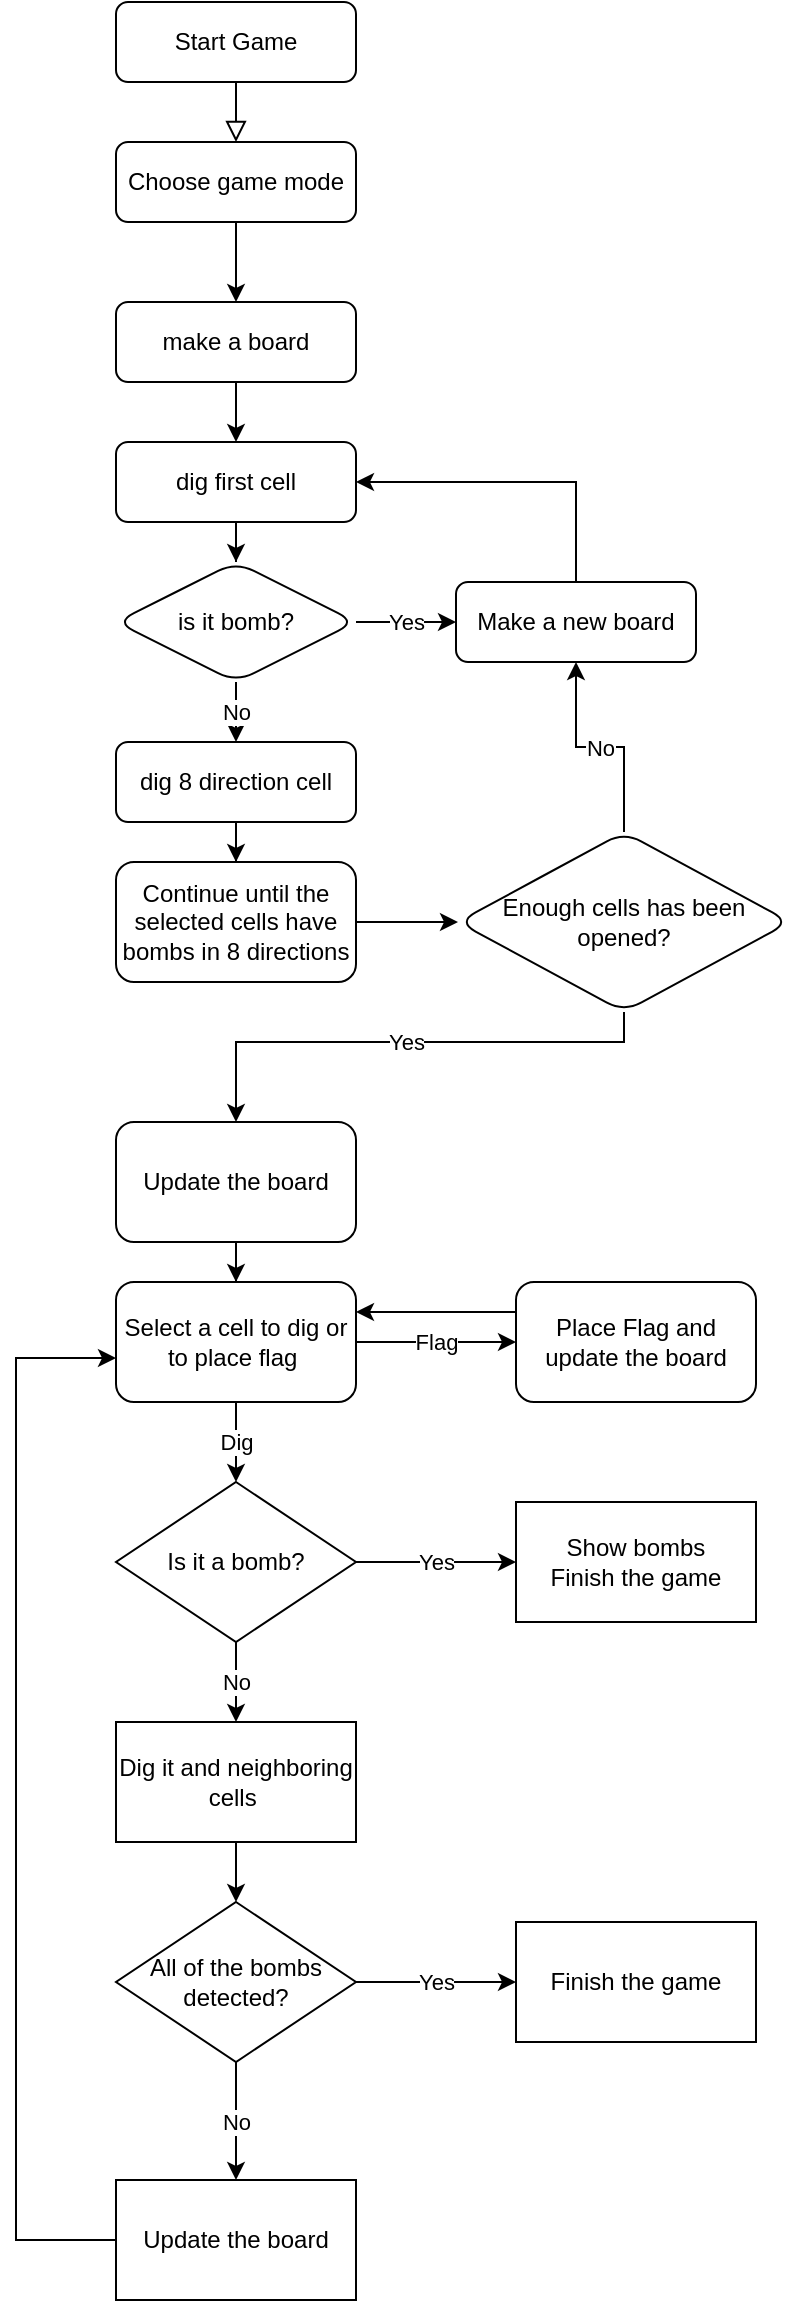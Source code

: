 <mxfile version="17.2.4" type="github">
  <diagram id="C5RBs43oDa-KdzZeNtuy" name="Page-1">
    <mxGraphModel dx="946" dy="646" grid="1" gridSize="10" guides="1" tooltips="1" connect="1" arrows="1" fold="1" page="1" pageScale="1" pageWidth="827" pageHeight="1169" math="0" shadow="0">
      <root>
        <mxCell id="WIyWlLk6GJQsqaUBKTNV-0" />
        <mxCell id="WIyWlLk6GJQsqaUBKTNV-1" parent="WIyWlLk6GJQsqaUBKTNV-0" />
        <mxCell id="WIyWlLk6GJQsqaUBKTNV-2" value="" style="rounded=0;html=1;jettySize=auto;orthogonalLoop=1;fontSize=11;endArrow=block;endFill=0;endSize=8;strokeWidth=1;shadow=0;labelBackgroundColor=none;edgeStyle=orthogonalEdgeStyle;" parent="WIyWlLk6GJQsqaUBKTNV-1" source="WIyWlLk6GJQsqaUBKTNV-3" target="IKgTBr2gHRtP3Sj3UkmN-0" edge="1">
          <mxGeometry relative="1" as="geometry">
            <mxPoint x="220" y="170" as="targetPoint" />
          </mxGeometry>
        </mxCell>
        <mxCell id="WIyWlLk6GJQsqaUBKTNV-3" value="Start Game" style="rounded=1;whiteSpace=wrap;html=1;fontSize=12;glass=0;strokeWidth=1;shadow=0;" parent="WIyWlLk6GJQsqaUBKTNV-1" vertex="1">
          <mxGeometry x="160" y="80" width="120" height="40" as="geometry" />
        </mxCell>
        <mxCell id="IKgTBr2gHRtP3Sj3UkmN-7" value="" style="edgeStyle=orthogonalEdgeStyle;rounded=0;orthogonalLoop=1;jettySize=auto;html=1;" edge="1" parent="WIyWlLk6GJQsqaUBKTNV-1" source="IKgTBr2gHRtP3Sj3UkmN-0" target="IKgTBr2gHRtP3Sj3UkmN-6">
          <mxGeometry relative="1" as="geometry" />
        </mxCell>
        <mxCell id="IKgTBr2gHRtP3Sj3UkmN-0" value="Choose game mode" style="rounded=1;whiteSpace=wrap;html=1;" vertex="1" parent="WIyWlLk6GJQsqaUBKTNV-1">
          <mxGeometry x="160" y="150" width="120" height="40" as="geometry" />
        </mxCell>
        <mxCell id="IKgTBr2gHRtP3Sj3UkmN-9" value="" style="edgeStyle=orthogonalEdgeStyle;rounded=0;orthogonalLoop=1;jettySize=auto;html=1;" edge="1" parent="WIyWlLk6GJQsqaUBKTNV-1" source="IKgTBr2gHRtP3Sj3UkmN-6" target="IKgTBr2gHRtP3Sj3UkmN-8">
          <mxGeometry relative="1" as="geometry" />
        </mxCell>
        <mxCell id="IKgTBr2gHRtP3Sj3UkmN-6" value="make a board" style="whiteSpace=wrap;html=1;rounded=1;" vertex="1" parent="WIyWlLk6GJQsqaUBKTNV-1">
          <mxGeometry x="160" y="230" width="120" height="40" as="geometry" />
        </mxCell>
        <mxCell id="IKgTBr2gHRtP3Sj3UkmN-11" value="" style="edgeStyle=orthogonalEdgeStyle;rounded=0;orthogonalLoop=1;jettySize=auto;html=1;" edge="1" parent="WIyWlLk6GJQsqaUBKTNV-1" source="IKgTBr2gHRtP3Sj3UkmN-8" target="IKgTBr2gHRtP3Sj3UkmN-10">
          <mxGeometry relative="1" as="geometry" />
        </mxCell>
        <mxCell id="IKgTBr2gHRtP3Sj3UkmN-8" value="dig first cell" style="whiteSpace=wrap;html=1;rounded=1;" vertex="1" parent="WIyWlLk6GJQsqaUBKTNV-1">
          <mxGeometry x="160" y="300" width="120" height="40" as="geometry" />
        </mxCell>
        <mxCell id="IKgTBr2gHRtP3Sj3UkmN-14" value="No" style="edgeStyle=orthogonalEdgeStyle;rounded=0;orthogonalLoop=1;jettySize=auto;html=1;" edge="1" parent="WIyWlLk6GJQsqaUBKTNV-1" source="IKgTBr2gHRtP3Sj3UkmN-10" target="IKgTBr2gHRtP3Sj3UkmN-13">
          <mxGeometry relative="1" as="geometry" />
        </mxCell>
        <mxCell id="IKgTBr2gHRtP3Sj3UkmN-17" value="Yes" style="edgeStyle=orthogonalEdgeStyle;rounded=0;orthogonalLoop=1;jettySize=auto;html=1;" edge="1" parent="WIyWlLk6GJQsqaUBKTNV-1" source="IKgTBr2gHRtP3Sj3UkmN-10" target="IKgTBr2gHRtP3Sj3UkmN-16">
          <mxGeometry relative="1" as="geometry" />
        </mxCell>
        <mxCell id="IKgTBr2gHRtP3Sj3UkmN-10" value="is it bomb?" style="rhombus;whiteSpace=wrap;html=1;rounded=1;" vertex="1" parent="WIyWlLk6GJQsqaUBKTNV-1">
          <mxGeometry x="160" y="360" width="120" height="60" as="geometry" />
        </mxCell>
        <mxCell id="IKgTBr2gHRtP3Sj3UkmN-12" style="edgeStyle=orthogonalEdgeStyle;rounded=0;orthogonalLoop=1;jettySize=auto;html=1;exitX=0.5;exitY=1;exitDx=0;exitDy=0;" edge="1" parent="WIyWlLk6GJQsqaUBKTNV-1" source="IKgTBr2gHRtP3Sj3UkmN-0" target="IKgTBr2gHRtP3Sj3UkmN-0">
          <mxGeometry relative="1" as="geometry" />
        </mxCell>
        <mxCell id="IKgTBr2gHRtP3Sj3UkmN-20" value="" style="edgeStyle=orthogonalEdgeStyle;rounded=0;orthogonalLoop=1;jettySize=auto;html=1;" edge="1" parent="WIyWlLk6GJQsqaUBKTNV-1" source="IKgTBr2gHRtP3Sj3UkmN-13" target="IKgTBr2gHRtP3Sj3UkmN-19">
          <mxGeometry relative="1" as="geometry" />
        </mxCell>
        <mxCell id="IKgTBr2gHRtP3Sj3UkmN-13" value="dig 8 direction cell" style="whiteSpace=wrap;html=1;rounded=1;" vertex="1" parent="WIyWlLk6GJQsqaUBKTNV-1">
          <mxGeometry x="160" y="450" width="120" height="40" as="geometry" />
        </mxCell>
        <mxCell id="IKgTBr2gHRtP3Sj3UkmN-18" style="edgeStyle=orthogonalEdgeStyle;rounded=0;orthogonalLoop=1;jettySize=auto;html=1;entryX=1;entryY=0.5;entryDx=0;entryDy=0;" edge="1" parent="WIyWlLk6GJQsqaUBKTNV-1" source="IKgTBr2gHRtP3Sj3UkmN-16" target="IKgTBr2gHRtP3Sj3UkmN-8">
          <mxGeometry relative="1" as="geometry">
            <mxPoint x="390" y="330" as="targetPoint" />
            <Array as="points">
              <mxPoint x="390" y="320" />
            </Array>
          </mxGeometry>
        </mxCell>
        <mxCell id="IKgTBr2gHRtP3Sj3UkmN-16" value="Make a new board" style="whiteSpace=wrap;html=1;rounded=1;" vertex="1" parent="WIyWlLk6GJQsqaUBKTNV-1">
          <mxGeometry x="330" y="370" width="120" height="40" as="geometry" />
        </mxCell>
        <mxCell id="IKgTBr2gHRtP3Sj3UkmN-22" value="" style="edgeStyle=orthogonalEdgeStyle;rounded=0;orthogonalLoop=1;jettySize=auto;html=1;" edge="1" parent="WIyWlLk6GJQsqaUBKTNV-1" source="IKgTBr2gHRtP3Sj3UkmN-19" target="IKgTBr2gHRtP3Sj3UkmN-21">
          <mxGeometry relative="1" as="geometry" />
        </mxCell>
        <mxCell id="IKgTBr2gHRtP3Sj3UkmN-19" value="Continue until the selected cells have bombs in 8 directions" style="whiteSpace=wrap;html=1;rounded=1;" vertex="1" parent="WIyWlLk6GJQsqaUBKTNV-1">
          <mxGeometry x="160" y="510" width="120" height="60" as="geometry" />
        </mxCell>
        <mxCell id="IKgTBr2gHRtP3Sj3UkmN-23" value="No" style="edgeStyle=orthogonalEdgeStyle;rounded=0;orthogonalLoop=1;jettySize=auto;html=1;" edge="1" parent="WIyWlLk6GJQsqaUBKTNV-1" source="IKgTBr2gHRtP3Sj3UkmN-21" target="IKgTBr2gHRtP3Sj3UkmN-16">
          <mxGeometry relative="1" as="geometry" />
        </mxCell>
        <mxCell id="IKgTBr2gHRtP3Sj3UkmN-27" value="Yes" style="edgeStyle=orthogonalEdgeStyle;rounded=0;orthogonalLoop=1;jettySize=auto;html=1;" edge="1" parent="WIyWlLk6GJQsqaUBKTNV-1" source="IKgTBr2gHRtP3Sj3UkmN-21" target="IKgTBr2gHRtP3Sj3UkmN-26">
          <mxGeometry relative="1" as="geometry">
            <Array as="points">
              <mxPoint x="414" y="600" />
              <mxPoint x="220" y="600" />
            </Array>
          </mxGeometry>
        </mxCell>
        <mxCell id="IKgTBr2gHRtP3Sj3UkmN-21" value="Enough cells has been opened?" style="rhombus;whiteSpace=wrap;html=1;rounded=1;" vertex="1" parent="WIyWlLk6GJQsqaUBKTNV-1">
          <mxGeometry x="331" y="495" width="166" height="90" as="geometry" />
        </mxCell>
        <mxCell id="IKgTBr2gHRtP3Sj3UkmN-29" value="" style="edgeStyle=orthogonalEdgeStyle;rounded=0;orthogonalLoop=1;jettySize=auto;html=1;" edge="1" parent="WIyWlLk6GJQsqaUBKTNV-1" source="IKgTBr2gHRtP3Sj3UkmN-26" target="IKgTBr2gHRtP3Sj3UkmN-28">
          <mxGeometry relative="1" as="geometry" />
        </mxCell>
        <mxCell id="IKgTBr2gHRtP3Sj3UkmN-26" value="Update the board" style="whiteSpace=wrap;html=1;rounded=1;" vertex="1" parent="WIyWlLk6GJQsqaUBKTNV-1">
          <mxGeometry x="160" y="640" width="120" height="60" as="geometry" />
        </mxCell>
        <mxCell id="IKgTBr2gHRtP3Sj3UkmN-31" value="Flag" style="edgeStyle=orthogonalEdgeStyle;rounded=0;orthogonalLoop=1;jettySize=auto;html=1;" edge="1" parent="WIyWlLk6GJQsqaUBKTNV-1" source="IKgTBr2gHRtP3Sj3UkmN-28" target="IKgTBr2gHRtP3Sj3UkmN-30">
          <mxGeometry relative="1" as="geometry" />
        </mxCell>
        <mxCell id="IKgTBr2gHRtP3Sj3UkmN-37" value="Dig" style="edgeStyle=orthogonalEdgeStyle;rounded=0;orthogonalLoop=1;jettySize=auto;html=1;entryX=0.5;entryY=0;entryDx=0;entryDy=0;" edge="1" parent="WIyWlLk6GJQsqaUBKTNV-1" source="IKgTBr2gHRtP3Sj3UkmN-28" target="IKgTBr2gHRtP3Sj3UkmN-42">
          <mxGeometry relative="1" as="geometry">
            <mxPoint x="220" y="820" as="targetPoint" />
          </mxGeometry>
        </mxCell>
        <mxCell id="IKgTBr2gHRtP3Sj3UkmN-28" value="Select a cell to dig or to place flag&amp;nbsp;" style="whiteSpace=wrap;html=1;rounded=1;" vertex="1" parent="WIyWlLk6GJQsqaUBKTNV-1">
          <mxGeometry x="160" y="720" width="120" height="60" as="geometry" />
        </mxCell>
        <mxCell id="IKgTBr2gHRtP3Sj3UkmN-32" style="edgeStyle=orthogonalEdgeStyle;rounded=0;orthogonalLoop=1;jettySize=auto;html=1;entryX=1;entryY=0.25;entryDx=0;entryDy=0;" edge="1" parent="WIyWlLk6GJQsqaUBKTNV-1" source="IKgTBr2gHRtP3Sj3UkmN-30" target="IKgTBr2gHRtP3Sj3UkmN-28">
          <mxGeometry relative="1" as="geometry">
            <Array as="points">
              <mxPoint x="330" y="735" />
              <mxPoint x="330" y="735" />
            </Array>
          </mxGeometry>
        </mxCell>
        <mxCell id="IKgTBr2gHRtP3Sj3UkmN-30" value="Place Flag and update the board" style="whiteSpace=wrap;html=1;rounded=1;" vertex="1" parent="WIyWlLk6GJQsqaUBKTNV-1">
          <mxGeometry x="360" y="720" width="120" height="60" as="geometry" />
        </mxCell>
        <mxCell id="IKgTBr2gHRtP3Sj3UkmN-45" value="Yes" style="edgeStyle=orthogonalEdgeStyle;rounded=0;orthogonalLoop=1;jettySize=auto;html=1;" edge="1" parent="WIyWlLk6GJQsqaUBKTNV-1" source="IKgTBr2gHRtP3Sj3UkmN-42" target="IKgTBr2gHRtP3Sj3UkmN-44">
          <mxGeometry relative="1" as="geometry" />
        </mxCell>
        <mxCell id="IKgTBr2gHRtP3Sj3UkmN-49" value="No" style="edgeStyle=orthogonalEdgeStyle;rounded=0;orthogonalLoop=1;jettySize=auto;html=1;" edge="1" parent="WIyWlLk6GJQsqaUBKTNV-1" source="IKgTBr2gHRtP3Sj3UkmN-42" target="IKgTBr2gHRtP3Sj3UkmN-48">
          <mxGeometry relative="1" as="geometry" />
        </mxCell>
        <mxCell id="IKgTBr2gHRtP3Sj3UkmN-42" value="Is it a bomb?" style="rhombus;whiteSpace=wrap;html=1;" vertex="1" parent="WIyWlLk6GJQsqaUBKTNV-1">
          <mxGeometry x="160" y="820" width="120" height="80" as="geometry" />
        </mxCell>
        <mxCell id="IKgTBr2gHRtP3Sj3UkmN-44" value="Show bombs &lt;br&gt;Finish the game" style="whiteSpace=wrap;html=1;" vertex="1" parent="WIyWlLk6GJQsqaUBKTNV-1">
          <mxGeometry x="360" y="830" width="120" height="60" as="geometry" />
        </mxCell>
        <mxCell id="IKgTBr2gHRtP3Sj3UkmN-53" value="" style="edgeStyle=orthogonalEdgeStyle;rounded=0;orthogonalLoop=1;jettySize=auto;html=1;" edge="1" parent="WIyWlLk6GJQsqaUBKTNV-1" source="IKgTBr2gHRtP3Sj3UkmN-48" target="IKgTBr2gHRtP3Sj3UkmN-52">
          <mxGeometry relative="1" as="geometry" />
        </mxCell>
        <mxCell id="IKgTBr2gHRtP3Sj3UkmN-48" value="Dig it and neighboring cells&amp;nbsp;" style="whiteSpace=wrap;html=1;" vertex="1" parent="WIyWlLk6GJQsqaUBKTNV-1">
          <mxGeometry x="160" y="940" width="120" height="60" as="geometry" />
        </mxCell>
        <mxCell id="IKgTBr2gHRtP3Sj3UkmN-55" value="Yes" style="edgeStyle=orthogonalEdgeStyle;rounded=0;orthogonalLoop=1;jettySize=auto;html=1;" edge="1" parent="WIyWlLk6GJQsqaUBKTNV-1" source="IKgTBr2gHRtP3Sj3UkmN-52" target="IKgTBr2gHRtP3Sj3UkmN-54">
          <mxGeometry relative="1" as="geometry" />
        </mxCell>
        <mxCell id="IKgTBr2gHRtP3Sj3UkmN-57" value="No" style="edgeStyle=orthogonalEdgeStyle;rounded=0;orthogonalLoop=1;jettySize=auto;html=1;" edge="1" parent="WIyWlLk6GJQsqaUBKTNV-1" source="IKgTBr2gHRtP3Sj3UkmN-52" target="IKgTBr2gHRtP3Sj3UkmN-56">
          <mxGeometry relative="1" as="geometry" />
        </mxCell>
        <mxCell id="IKgTBr2gHRtP3Sj3UkmN-52" value="All of the bombs detected?" style="rhombus;whiteSpace=wrap;html=1;" vertex="1" parent="WIyWlLk6GJQsqaUBKTNV-1">
          <mxGeometry x="160" y="1030" width="120" height="80" as="geometry" />
        </mxCell>
        <mxCell id="IKgTBr2gHRtP3Sj3UkmN-54" value="Finish the game" style="whiteSpace=wrap;html=1;" vertex="1" parent="WIyWlLk6GJQsqaUBKTNV-1">
          <mxGeometry x="360" y="1040" width="120" height="60" as="geometry" />
        </mxCell>
        <mxCell id="IKgTBr2gHRtP3Sj3UkmN-58" style="edgeStyle=orthogonalEdgeStyle;rounded=0;orthogonalLoop=1;jettySize=auto;html=1;" edge="1" parent="WIyWlLk6GJQsqaUBKTNV-1" source="IKgTBr2gHRtP3Sj3UkmN-56">
          <mxGeometry relative="1" as="geometry">
            <mxPoint x="160" y="758" as="targetPoint" />
            <Array as="points">
              <mxPoint x="110" y="1199" />
              <mxPoint x="110" y="758" />
            </Array>
          </mxGeometry>
        </mxCell>
        <mxCell id="IKgTBr2gHRtP3Sj3UkmN-56" value="Update the board" style="whiteSpace=wrap;html=1;" vertex="1" parent="WIyWlLk6GJQsqaUBKTNV-1">
          <mxGeometry x="160" y="1169" width="120" height="60" as="geometry" />
        </mxCell>
      </root>
    </mxGraphModel>
  </diagram>
</mxfile>
